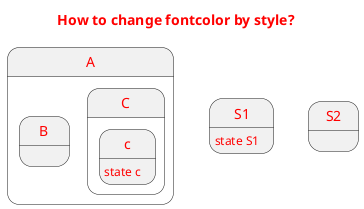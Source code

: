 {
  "sha1": "hmyke81b7ccj1cksdk8txewmk81acoa",
  "insertion": {
    "when": "2024-06-03T18:59:29.754Z",
    "url": "https://forum.plantuml.net/14554/style-state-allow-fontcolor-style-on-state",
    "user": "plantuml@gmail.com"
  }
}
@startuml
<style>
root {
  FontColor Red
}
</style>
title How to change fontcolor by style?
state A {
  state B {
  }
  state C {
    state c : state c
  }
}
 
state S1 : state S1
state S2

@enduml
